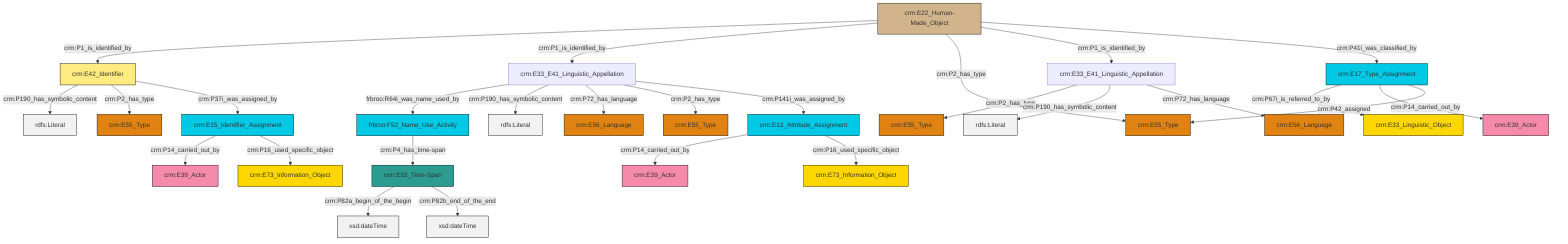 graph TD
classDef Literal fill:#f2f2f2,stroke:#000000;
classDef CRM_Entity fill:#FFFFFF,stroke:#000000;
classDef Temporal_Entity fill:#00C9E6, stroke:#000000;
classDef Type fill:#E18312, stroke:#000000;
classDef Time-Span fill:#2C9C91, stroke:#000000;
classDef Appellation fill:#FFEB7F, stroke:#000000;
classDef Place fill:#008836, stroke:#000000;
classDef Persistent_Item fill:#B266B2, stroke:#000000;
classDef Conceptual_Object fill:#FFD700, stroke:#000000;
classDef Physical_Thing fill:#D2B48C, stroke:#000000;
classDef Actor fill:#f58aad, stroke:#000000;
classDef PC_Classes fill:#4ce600, stroke:#000000;
classDef Multi fill:#cccccc,stroke:#000000;

0["frbroo:F52_Name_Use_Activity"]:::Temporal_Entity -->|crm:P4_has_time-span| 1["crm:E52_Time-Span"]:::Time-Span
2["crm:E33_E41_Linguistic_Appellation"]:::Default -->|frbroo:R64i_was_name_used_by| 0["frbroo:F52_Name_Use_Activity"]:::Temporal_Entity
3["crm:E42_Identifier"]:::Appellation -->|crm:P190_has_symbolic_content| 4[rdfs:Literal]:::Literal
5["crm:E22_Human-Made_Object"]:::Physical_Thing -->|crm:P1_is_identified_by| 3["crm:E42_Identifier"]:::Appellation
6["crm:E33_E41_Linguistic_Appellation"]:::Default -->|crm:P2_has_type| 7["crm:E55_Type"]:::Type
11["crm:E13_Attribute_Assignment"]:::Temporal_Entity -->|crm:P14_carried_out_by| 12["crm:E39_Actor"]:::Actor
1["crm:E52_Time-Span"]:::Time-Span -->|crm:P82a_begin_of_the_begin| 13[xsd:dateTime]:::Literal
5["crm:E22_Human-Made_Object"]:::Physical_Thing -->|crm:P1_is_identified_by| 2["crm:E33_E41_Linguistic_Appellation"]:::Default
5["crm:E22_Human-Made_Object"]:::Physical_Thing -->|crm:P2_has_type| 14["crm:E55_Type"]:::Type
3["crm:E42_Identifier"]:::Appellation -->|crm:P2_has_type| 21["crm:E55_Type"]:::Type
2["crm:E33_E41_Linguistic_Appellation"]:::Default -->|crm:P190_has_symbolic_content| 23[rdfs:Literal]:::Literal
26["crm:E15_Identifier_Assignment"]:::Temporal_Entity -->|crm:P14_carried_out_by| 15["crm:E39_Actor"]:::Actor
26["crm:E15_Identifier_Assignment"]:::Temporal_Entity -->|crm:P16_used_specific_object| 30["crm:E73_Information_Object"]:::Conceptual_Object
2["crm:E33_E41_Linguistic_Appellation"]:::Default -->|crm:P72_has_language| 27["crm:E56_Language"]:::Type
2["crm:E33_E41_Linguistic_Appellation"]:::Default -->|crm:P2_has_type| 8["crm:E55_Type"]:::Type
1["crm:E52_Time-Span"]:::Time-Span -->|crm:P82b_end_of_the_end| 38[xsd:dateTime]:::Literal
3["crm:E42_Identifier"]:::Appellation -->|crm:P37i_was_assigned_by| 26["crm:E15_Identifier_Assignment"]:::Temporal_Entity
6["crm:E33_E41_Linguistic_Appellation"]:::Default -->|crm:P190_has_symbolic_content| 44[rdfs:Literal]:::Literal
18["crm:E17_Type_Assignment"]:::Temporal_Entity -->|crm:P67i_is_referred_to_by| 40["crm:E33_Linguistic_Object"]:::Conceptual_Object
5["crm:E22_Human-Made_Object"]:::Physical_Thing -->|crm:P1_is_identified_by| 6["crm:E33_E41_Linguistic_Appellation"]:::Default
18["crm:E17_Type_Assignment"]:::Temporal_Entity -->|crm:P14_carried_out_by| 24["crm:E39_Actor"]:::Actor
18["crm:E17_Type_Assignment"]:::Temporal_Entity -->|crm:P42_assigned| 14["crm:E55_Type"]:::Type
2["crm:E33_E41_Linguistic_Appellation"]:::Default -->|crm:P141i_was_assigned_by| 11["crm:E13_Attribute_Assignment"]:::Temporal_Entity
5["crm:E22_Human-Made_Object"]:::Physical_Thing -->|crm:P41i_was_classified_by| 18["crm:E17_Type_Assignment"]:::Temporal_Entity
11["crm:E13_Attribute_Assignment"]:::Temporal_Entity -->|crm:P16_used_specific_object| 46["crm:E73_Information_Object"]:::Conceptual_Object
6["crm:E33_E41_Linguistic_Appellation"]:::Default -->|crm:P72_has_language| 35["crm:E56_Language"]:::Type